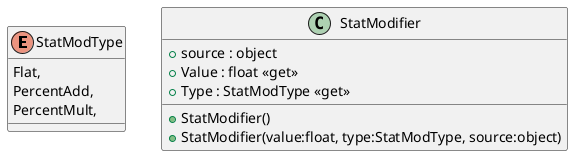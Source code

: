 @startuml
enum StatModType {
    Flat,
    PercentAdd,
    PercentMult,
}
class StatModifier {
    + source : object
    + Value : float <<get>>
    + Type : StatModType <<get>>
    + StatModifier()
    + StatModifier(value:float, type:StatModType, source:object)
}
@enduml

